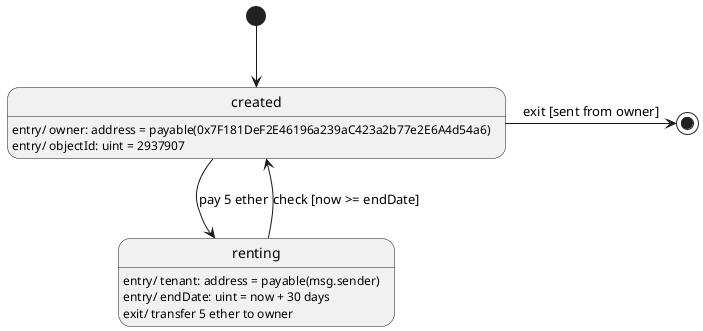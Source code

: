 @startuml RentalContract
skinparam Monochrome true
skinparam Shadowing false

[*] --> created
created: entry/ owner: address = payable(0x7F181DeF2E46196a239aC423a2b77e2E6A4d54a6)
created: entry/ objectId: uint = 2937907
created --> renting: pay 5 ether
renting: entry/ tenant: address = payable(msg.sender)
renting: entry/ endDate: uint = now + 30 days
renting: exit/ transfer 5 ether to owner
renting --> created: check [now >= endDate]
created -> [*]: exit [sent from owner]
@enduml

